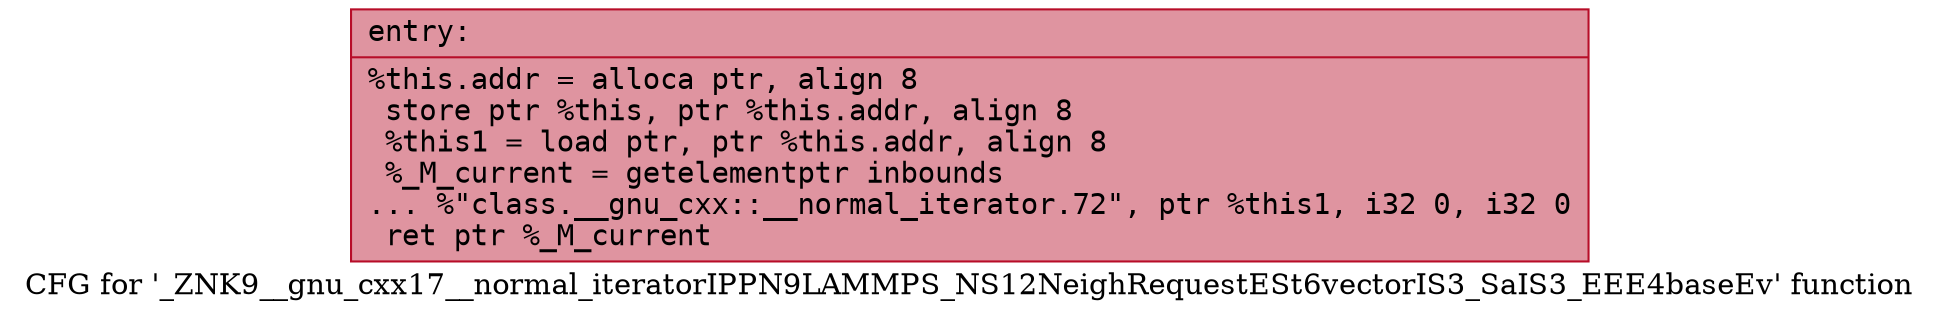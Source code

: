 digraph "CFG for '_ZNK9__gnu_cxx17__normal_iteratorIPPN9LAMMPS_NS12NeighRequestESt6vectorIS3_SaIS3_EEE4baseEv' function" {
	label="CFG for '_ZNK9__gnu_cxx17__normal_iteratorIPPN9LAMMPS_NS12NeighRequestESt6vectorIS3_SaIS3_EEE4baseEv' function";

	Node0x5563be1aecf0 [shape=record,color="#b70d28ff", style=filled, fillcolor="#b70d2870" fontname="Courier",label="{entry:\l|  %this.addr = alloca ptr, align 8\l  store ptr %this, ptr %this.addr, align 8\l  %this1 = load ptr, ptr %this.addr, align 8\l  %_M_current = getelementptr inbounds\l... %\"class.__gnu_cxx::__normal_iterator.72\", ptr %this1, i32 0, i32 0\l  ret ptr %_M_current\l}"];
}
